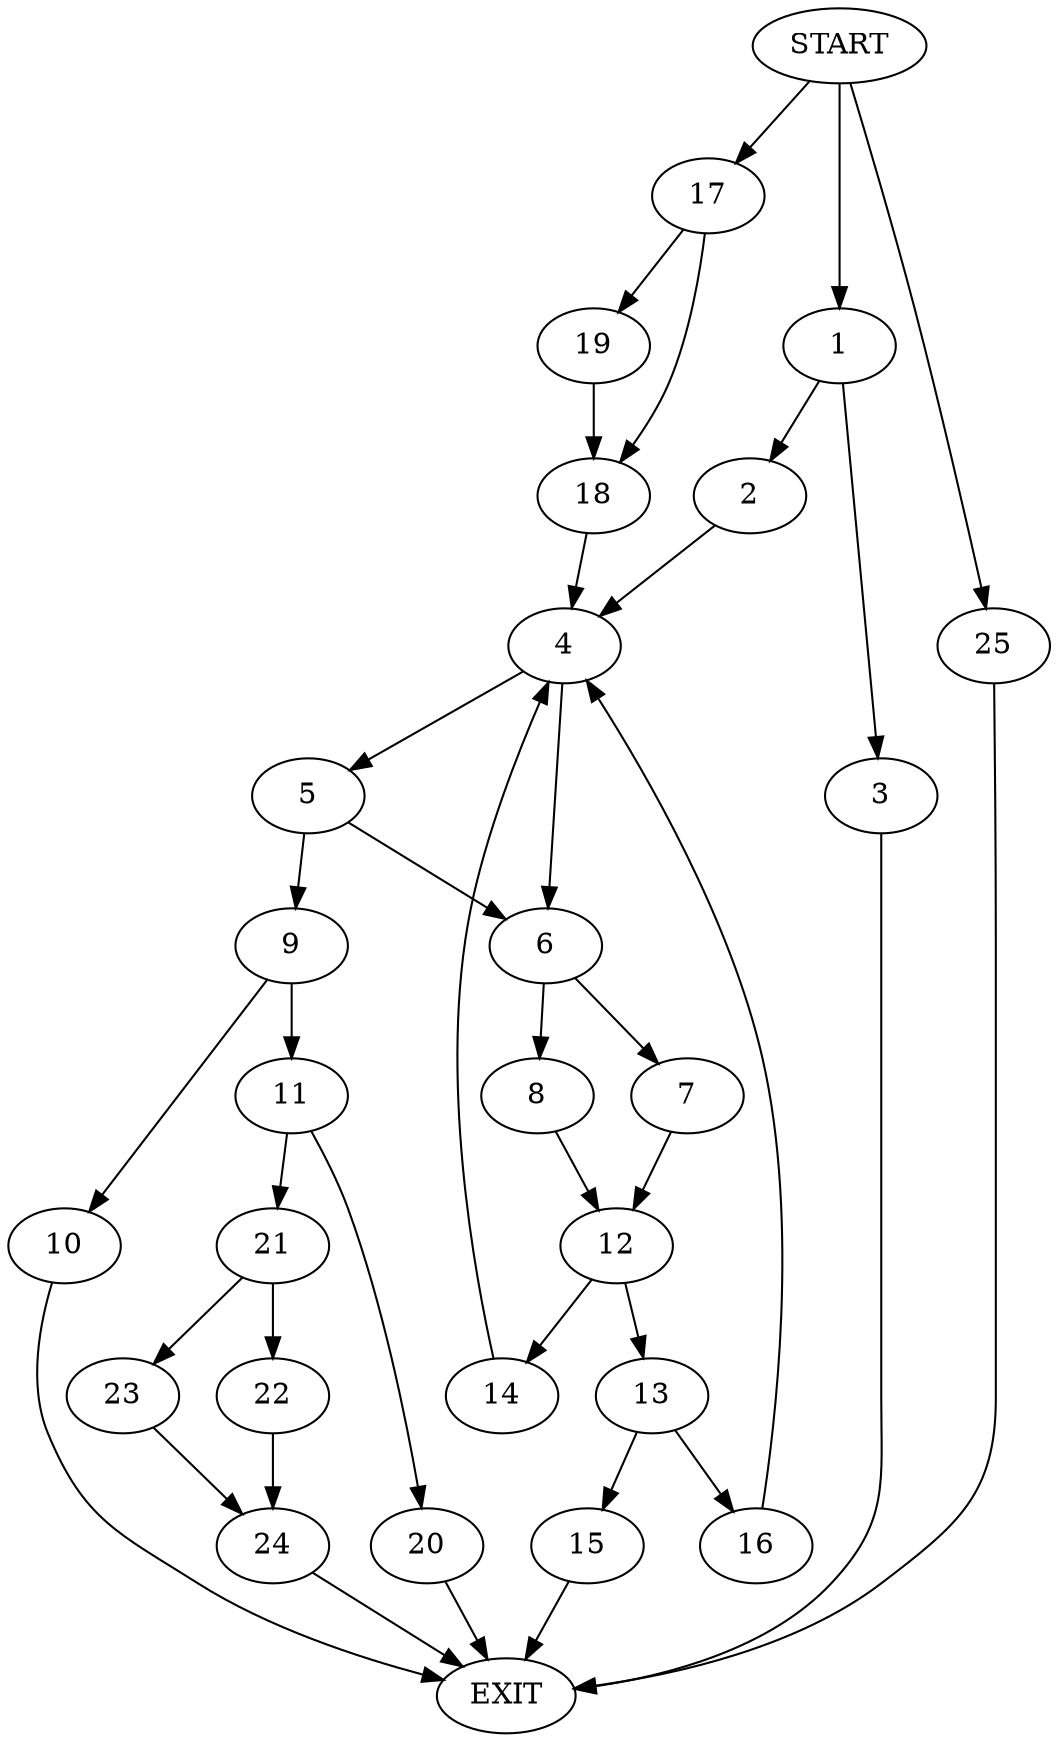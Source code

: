 digraph {
0 [label="START"]
26 [label="EXIT"]
0 -> 1
1 -> 2
1 -> 3
2 -> 4
3 -> 26
4 -> 5
4 -> 6
6 -> 7
6 -> 8
5 -> 9
5 -> 6
9 -> 10
9 -> 11
8 -> 12
7 -> 12
12 -> 13
12 -> 14
14 -> 4
13 -> 15
13 -> 16
15 -> 26
16 -> 4
0 -> 17
17 -> 18
17 -> 19
19 -> 18
18 -> 4
10 -> 26
11 -> 20
11 -> 21
21 -> 22
21 -> 23
20 -> 26
23 -> 24
22 -> 24
24 -> 26
0 -> 25
25 -> 26
}
